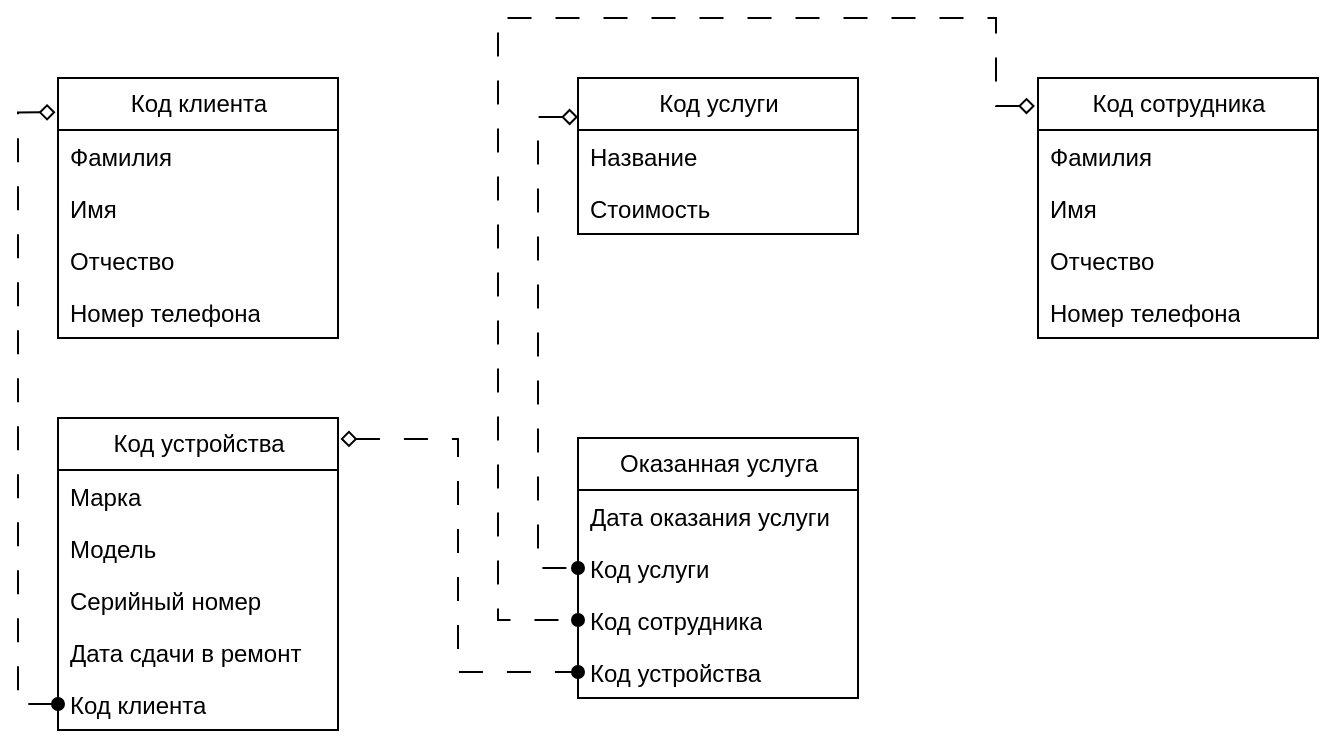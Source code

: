 <mxfile version="22.1.0" type="github">
  <diagram name="Страница — 1" id="0UsK5YKI4dFax0K-u1RX">
    <mxGraphModel dx="1050" dy="542" grid="1" gridSize="10" guides="1" tooltips="1" connect="1" arrows="1" fold="1" page="1" pageScale="1" pageWidth="827" pageHeight="1169" math="0" shadow="0">
      <root>
        <mxCell id="0" />
        <mxCell id="1" parent="0" />
        <mxCell id="GEqXvOxQjWCxFEXXS7Fk-29" style="edgeStyle=orthogonalEdgeStyle;rounded=0;orthogonalLoop=1;jettySize=auto;html=1;exitX=0;exitY=0.25;exitDx=0;exitDy=0;entryX=0;entryY=0.5;entryDx=0;entryDy=0;endArrow=oval;endFill=1;startArrow=diamond;startFill=0;dashed=1;dashPattern=12 12;" edge="1" parent="1" source="GEqXvOxQjWCxFEXXS7Fk-1" target="GEqXvOxQjWCxFEXXS7Fk-24">
          <mxGeometry relative="1" as="geometry" />
        </mxCell>
        <mxCell id="GEqXvOxQjWCxFEXXS7Fk-1" value="Код услуги" style="swimlane;fontStyle=0;childLayout=stackLayout;horizontal=1;startSize=26;fillColor=none;horizontalStack=0;resizeParent=1;resizeParentMax=0;resizeLast=0;collapsible=1;marginBottom=0;html=1;" vertex="1" parent="1">
          <mxGeometry x="400" y="220" width="140" height="78" as="geometry">
            <mxRectangle x="290" y="210" width="60" height="30" as="alternateBounds" />
          </mxGeometry>
        </mxCell>
        <mxCell id="GEqXvOxQjWCxFEXXS7Fk-2" value="Название" style="text;strokeColor=none;fillColor=none;align=left;verticalAlign=top;spacingLeft=4;spacingRight=4;overflow=hidden;rotatable=0;points=[[0,0.5],[1,0.5]];portConstraint=eastwest;whiteSpace=wrap;html=1;" vertex="1" parent="GEqXvOxQjWCxFEXXS7Fk-1">
          <mxGeometry y="26" width="140" height="26" as="geometry" />
        </mxCell>
        <mxCell id="GEqXvOxQjWCxFEXXS7Fk-3" value="Стоимость" style="text;strokeColor=none;fillColor=none;align=left;verticalAlign=top;spacingLeft=4;spacingRight=4;overflow=hidden;rotatable=0;points=[[0,0.5],[1,0.5]];portConstraint=eastwest;whiteSpace=wrap;html=1;" vertex="1" parent="GEqXvOxQjWCxFEXXS7Fk-1">
          <mxGeometry y="52" width="140" height="26" as="geometry" />
        </mxCell>
        <mxCell id="GEqXvOxQjWCxFEXXS7Fk-5" value="Код сотрудника" style="swimlane;fontStyle=0;childLayout=stackLayout;horizontal=1;startSize=26;fillColor=none;horizontalStack=0;resizeParent=1;resizeParentMax=0;resizeLast=0;collapsible=1;marginBottom=0;html=1;" vertex="1" parent="1">
          <mxGeometry x="630" y="220" width="140" height="130" as="geometry">
            <mxRectangle x="290" y="210" width="60" height="30" as="alternateBounds" />
          </mxGeometry>
        </mxCell>
        <mxCell id="GEqXvOxQjWCxFEXXS7Fk-6" value="Фамилия" style="text;strokeColor=none;fillColor=none;align=left;verticalAlign=top;spacingLeft=4;spacingRight=4;overflow=hidden;rotatable=0;points=[[0,0.5],[1,0.5]];portConstraint=eastwest;whiteSpace=wrap;html=1;" vertex="1" parent="GEqXvOxQjWCxFEXXS7Fk-5">
          <mxGeometry y="26" width="140" height="26" as="geometry" />
        </mxCell>
        <mxCell id="GEqXvOxQjWCxFEXXS7Fk-7" value="Имя&lt;br&gt;" style="text;strokeColor=none;fillColor=none;align=left;verticalAlign=top;spacingLeft=4;spacingRight=4;overflow=hidden;rotatable=0;points=[[0,0.5],[1,0.5]];portConstraint=eastwest;whiteSpace=wrap;html=1;" vertex="1" parent="GEqXvOxQjWCxFEXXS7Fk-5">
          <mxGeometry y="52" width="140" height="26" as="geometry" />
        </mxCell>
        <mxCell id="GEqXvOxQjWCxFEXXS7Fk-9" value="Отчество" style="text;strokeColor=none;fillColor=none;align=left;verticalAlign=top;spacingLeft=4;spacingRight=4;overflow=hidden;rotatable=0;points=[[0,0.5],[1,0.5]];portConstraint=eastwest;whiteSpace=wrap;html=1;" vertex="1" parent="GEqXvOxQjWCxFEXXS7Fk-5">
          <mxGeometry y="78" width="140" height="26" as="geometry" />
        </mxCell>
        <mxCell id="GEqXvOxQjWCxFEXXS7Fk-10" value="Номер телефона" style="text;strokeColor=none;fillColor=none;align=left;verticalAlign=top;spacingLeft=4;spacingRight=4;overflow=hidden;rotatable=0;points=[[0,0.5],[1,0.5]];portConstraint=eastwest;whiteSpace=wrap;html=1;" vertex="1" parent="GEqXvOxQjWCxFEXXS7Fk-5">
          <mxGeometry y="104" width="140" height="26" as="geometry" />
        </mxCell>
        <mxCell id="GEqXvOxQjWCxFEXXS7Fk-12" value="Код клиента" style="swimlane;fontStyle=0;childLayout=stackLayout;horizontal=1;startSize=26;fillColor=none;horizontalStack=0;resizeParent=1;resizeParentMax=0;resizeLast=0;collapsible=1;marginBottom=0;html=1;" vertex="1" parent="1">
          <mxGeometry x="140" y="220" width="140" height="130" as="geometry">
            <mxRectangle x="290" y="210" width="60" height="30" as="alternateBounds" />
          </mxGeometry>
        </mxCell>
        <mxCell id="GEqXvOxQjWCxFEXXS7Fk-13" value="Фамилия" style="text;strokeColor=none;fillColor=none;align=left;verticalAlign=top;spacingLeft=4;spacingRight=4;overflow=hidden;rotatable=0;points=[[0,0.5],[1,0.5]];portConstraint=eastwest;whiteSpace=wrap;html=1;" vertex="1" parent="GEqXvOxQjWCxFEXXS7Fk-12">
          <mxGeometry y="26" width="140" height="26" as="geometry" />
        </mxCell>
        <mxCell id="GEqXvOxQjWCxFEXXS7Fk-14" value="Имя&lt;br&gt;" style="text;strokeColor=none;fillColor=none;align=left;verticalAlign=top;spacingLeft=4;spacingRight=4;overflow=hidden;rotatable=0;points=[[0,0.5],[1,0.5]];portConstraint=eastwest;whiteSpace=wrap;html=1;" vertex="1" parent="GEqXvOxQjWCxFEXXS7Fk-12">
          <mxGeometry y="52" width="140" height="26" as="geometry" />
        </mxCell>
        <mxCell id="GEqXvOxQjWCxFEXXS7Fk-15" value="Отчество" style="text;strokeColor=none;fillColor=none;align=left;verticalAlign=top;spacingLeft=4;spacingRight=4;overflow=hidden;rotatable=0;points=[[0,0.5],[1,0.5]];portConstraint=eastwest;whiteSpace=wrap;html=1;" vertex="1" parent="GEqXvOxQjWCxFEXXS7Fk-12">
          <mxGeometry y="78" width="140" height="26" as="geometry" />
        </mxCell>
        <mxCell id="GEqXvOxQjWCxFEXXS7Fk-16" value="Номер телефона" style="text;strokeColor=none;fillColor=none;align=left;verticalAlign=top;spacingLeft=4;spacingRight=4;overflow=hidden;rotatable=0;points=[[0,0.5],[1,0.5]];portConstraint=eastwest;whiteSpace=wrap;html=1;" vertex="1" parent="GEqXvOxQjWCxFEXXS7Fk-12">
          <mxGeometry y="104" width="140" height="26" as="geometry" />
        </mxCell>
        <mxCell id="GEqXvOxQjWCxFEXXS7Fk-17" value="Код устройства" style="swimlane;fontStyle=0;childLayout=stackLayout;horizontal=1;startSize=26;fillColor=none;horizontalStack=0;resizeParent=1;resizeParentMax=0;resizeLast=0;collapsible=1;marginBottom=0;html=1;" vertex="1" parent="1">
          <mxGeometry x="140" y="390" width="140" height="156" as="geometry">
            <mxRectangle x="290" y="210" width="60" height="30" as="alternateBounds" />
          </mxGeometry>
        </mxCell>
        <mxCell id="GEqXvOxQjWCxFEXXS7Fk-18" value="Марка" style="text;strokeColor=none;fillColor=none;align=left;verticalAlign=top;spacingLeft=4;spacingRight=4;overflow=hidden;rotatable=0;points=[[0,0.5],[1,0.5]];portConstraint=eastwest;whiteSpace=wrap;html=1;" vertex="1" parent="GEqXvOxQjWCxFEXXS7Fk-17">
          <mxGeometry y="26" width="140" height="26" as="geometry" />
        </mxCell>
        <mxCell id="GEqXvOxQjWCxFEXXS7Fk-19" value="Модель" style="text;strokeColor=none;fillColor=none;align=left;verticalAlign=top;spacingLeft=4;spacingRight=4;overflow=hidden;rotatable=0;points=[[0,0.5],[1,0.5]];portConstraint=eastwest;whiteSpace=wrap;html=1;" vertex="1" parent="GEqXvOxQjWCxFEXXS7Fk-17">
          <mxGeometry y="52" width="140" height="26" as="geometry" />
        </mxCell>
        <mxCell id="GEqXvOxQjWCxFEXXS7Fk-20" value="Серийный номер" style="text;strokeColor=none;fillColor=none;align=left;verticalAlign=top;spacingLeft=4;spacingRight=4;overflow=hidden;rotatable=0;points=[[0,0.5],[1,0.5]];portConstraint=eastwest;whiteSpace=wrap;html=1;" vertex="1" parent="GEqXvOxQjWCxFEXXS7Fk-17">
          <mxGeometry y="78" width="140" height="26" as="geometry" />
        </mxCell>
        <mxCell id="GEqXvOxQjWCxFEXXS7Fk-21" value="Дата сдачи в ремонт" style="text;strokeColor=none;fillColor=none;align=left;verticalAlign=top;spacingLeft=4;spacingRight=4;overflow=hidden;rotatable=0;points=[[0,0.5],[1,0.5]];portConstraint=eastwest;whiteSpace=wrap;html=1;" vertex="1" parent="GEqXvOxQjWCxFEXXS7Fk-17">
          <mxGeometry y="104" width="140" height="26" as="geometry" />
        </mxCell>
        <mxCell id="GEqXvOxQjWCxFEXXS7Fk-27" value="Код клиента" style="text;strokeColor=none;fillColor=none;align=left;verticalAlign=top;spacingLeft=4;spacingRight=4;overflow=hidden;rotatable=0;points=[[0,0.5],[1,0.5]];portConstraint=eastwest;whiteSpace=wrap;html=1;" vertex="1" parent="GEqXvOxQjWCxFEXXS7Fk-17">
          <mxGeometry y="130" width="140" height="26" as="geometry" />
        </mxCell>
        <mxCell id="GEqXvOxQjWCxFEXXS7Fk-22" value="Оказанная услуга" style="swimlane;fontStyle=0;childLayout=stackLayout;horizontal=1;startSize=26;fillColor=none;horizontalStack=0;resizeParent=1;resizeParentMax=0;resizeLast=0;collapsible=1;marginBottom=0;html=1;" vertex="1" parent="1">
          <mxGeometry x="400" y="400" width="140" height="130" as="geometry">
            <mxRectangle x="290" y="210" width="60" height="30" as="alternateBounds" />
          </mxGeometry>
        </mxCell>
        <mxCell id="GEqXvOxQjWCxFEXXS7Fk-23" value="Дата оказания услуги" style="text;strokeColor=none;fillColor=none;align=left;verticalAlign=top;spacingLeft=4;spacingRight=4;overflow=hidden;rotatable=0;points=[[0,0.5],[1,0.5]];portConstraint=eastwest;whiteSpace=wrap;html=1;" vertex="1" parent="GEqXvOxQjWCxFEXXS7Fk-22">
          <mxGeometry y="26" width="140" height="26" as="geometry" />
        </mxCell>
        <mxCell id="GEqXvOxQjWCxFEXXS7Fk-24" value="Код услуги" style="text;strokeColor=none;fillColor=none;align=left;verticalAlign=top;spacingLeft=4;spacingRight=4;overflow=hidden;rotatable=0;points=[[0,0.5],[1,0.5]];portConstraint=eastwest;whiteSpace=wrap;html=1;" vertex="1" parent="GEqXvOxQjWCxFEXXS7Fk-22">
          <mxGeometry y="52" width="140" height="26" as="geometry" />
        </mxCell>
        <mxCell id="GEqXvOxQjWCxFEXXS7Fk-25" value="Код сотрудника" style="text;strokeColor=none;fillColor=none;align=left;verticalAlign=top;spacingLeft=4;spacingRight=4;overflow=hidden;rotatable=0;points=[[0,0.5],[1,0.5]];portConstraint=eastwest;whiteSpace=wrap;html=1;" vertex="1" parent="GEqXvOxQjWCxFEXXS7Fk-22">
          <mxGeometry y="78" width="140" height="26" as="geometry" />
        </mxCell>
        <mxCell id="GEqXvOxQjWCxFEXXS7Fk-26" value="Код устройства" style="text;strokeColor=none;fillColor=none;align=left;verticalAlign=top;spacingLeft=4;spacingRight=4;overflow=hidden;rotatable=0;points=[[0,0.5],[1,0.5]];portConstraint=eastwest;whiteSpace=wrap;html=1;" vertex="1" parent="GEqXvOxQjWCxFEXXS7Fk-22">
          <mxGeometry y="104" width="140" height="26" as="geometry" />
        </mxCell>
        <mxCell id="GEqXvOxQjWCxFEXXS7Fk-31" style="edgeStyle=orthogonalEdgeStyle;rounded=0;orthogonalLoop=1;jettySize=auto;html=1;exitX=1.009;exitY=0.067;exitDx=0;exitDy=0;entryX=0;entryY=0.5;entryDx=0;entryDy=0;exitPerimeter=0;startArrow=diamond;startFill=0;endArrow=oval;endFill=1;dashed=1;dashPattern=12 12;" edge="1" parent="1" source="GEqXvOxQjWCxFEXXS7Fk-17" target="GEqXvOxQjWCxFEXXS7Fk-26">
          <mxGeometry relative="1" as="geometry" />
        </mxCell>
        <mxCell id="GEqXvOxQjWCxFEXXS7Fk-32" style="edgeStyle=orthogonalEdgeStyle;rounded=0;orthogonalLoop=1;jettySize=auto;html=1;exitX=-0.011;exitY=0.108;exitDx=0;exitDy=0;entryX=0;entryY=0.5;entryDx=0;entryDy=0;endArrow=oval;endFill=1;startArrow=diamond;startFill=0;exitPerimeter=0;dashed=1;dashPattern=12 12;" edge="1" parent="1" source="GEqXvOxQjWCxFEXXS7Fk-5" target="GEqXvOxQjWCxFEXXS7Fk-25">
          <mxGeometry relative="1" as="geometry">
            <Array as="points">
              <mxPoint x="609" y="190" />
              <mxPoint x="360" y="190" />
              <mxPoint x="360" y="491" />
            </Array>
          </mxGeometry>
        </mxCell>
        <mxCell id="GEqXvOxQjWCxFEXXS7Fk-33" style="edgeStyle=orthogonalEdgeStyle;rounded=0;orthogonalLoop=1;jettySize=auto;html=1;exitX=-0.009;exitY=0.132;exitDx=0;exitDy=0;entryX=0;entryY=0.5;entryDx=0;entryDy=0;exitPerimeter=0;endArrow=oval;endFill=1;startArrow=diamond;startFill=0;dashed=1;dashPattern=12 12;" edge="1" parent="1" source="GEqXvOxQjWCxFEXXS7Fk-12" target="GEqXvOxQjWCxFEXXS7Fk-27">
          <mxGeometry relative="1" as="geometry">
            <Array as="points">
              <mxPoint x="120" y="237" />
              <mxPoint x="120" y="533" />
            </Array>
          </mxGeometry>
        </mxCell>
      </root>
    </mxGraphModel>
  </diagram>
</mxfile>
